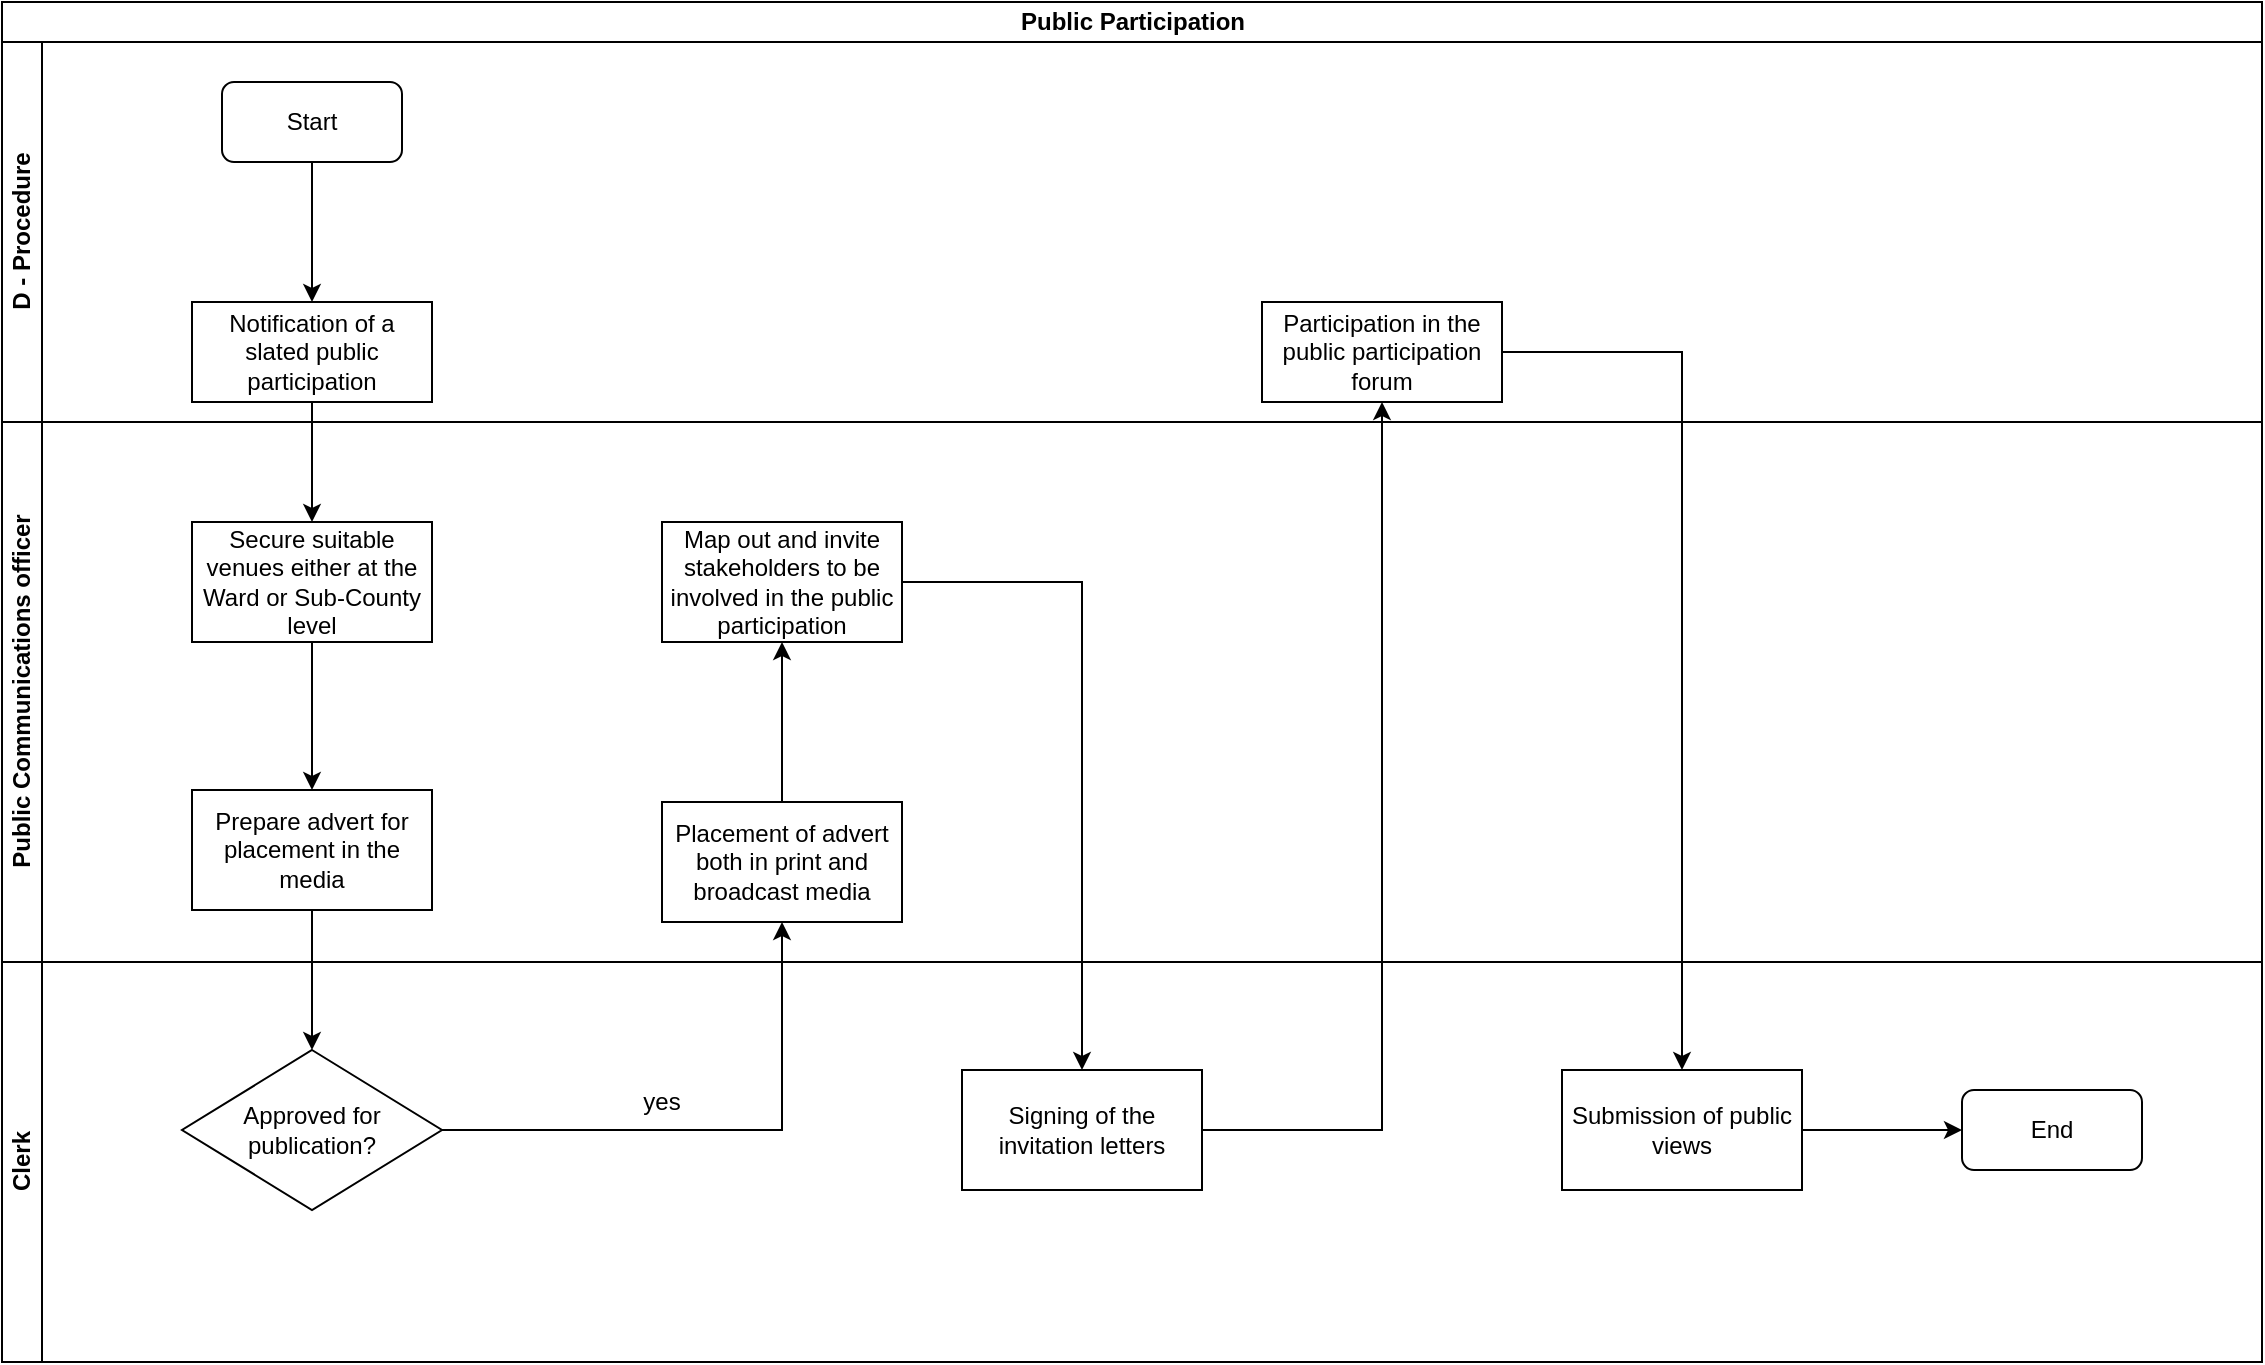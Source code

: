 <mxfile version="13.7.7" type="github">
  <diagram id="Yr2dDtMbarlw3TAMI4d1" name="Page-1">
    <mxGraphModel dx="910" dy="487" grid="1" gridSize="10" guides="1" tooltips="1" connect="1" arrows="1" fold="1" page="1" pageScale="1" pageWidth="1169" pageHeight="827" math="0" shadow="0">
      <root>
        <mxCell id="0" />
        <mxCell id="1" parent="0" />
        <mxCell id="EOaqUx-Wi2leV6GHiZhB-1" value="Public Participation" style="swimlane;html=1;childLayout=stackLayout;resizeParent=1;resizeParentMax=0;horizontal=1;startSize=20;horizontalStack=0;" vertex="1" parent="1">
          <mxGeometry x="20" y="20" width="1130" height="680" as="geometry" />
        </mxCell>
        <mxCell id="EOaqUx-Wi2leV6GHiZhB-2" value="D - Procedure" style="swimlane;html=1;startSize=20;horizontal=0;" vertex="1" parent="EOaqUx-Wi2leV6GHiZhB-1">
          <mxGeometry y="20" width="1130" height="190" as="geometry" />
        </mxCell>
        <mxCell id="EOaqUx-Wi2leV6GHiZhB-5" value="Start" style="rounded=1;whiteSpace=wrap;html=1;" vertex="1" parent="EOaqUx-Wi2leV6GHiZhB-2">
          <mxGeometry x="110" y="20" width="90" height="40" as="geometry" />
        </mxCell>
        <mxCell id="EOaqUx-Wi2leV6GHiZhB-22" value="Participation in the public participation forum" style="whiteSpace=wrap;html=1;rounded=0;" vertex="1" parent="EOaqUx-Wi2leV6GHiZhB-2">
          <mxGeometry x="630" y="130" width="120" height="50" as="geometry" />
        </mxCell>
        <mxCell id="EOaqUx-Wi2leV6GHiZhB-8" value="Notification of a slated public participation" style="rounded=0;whiteSpace=wrap;html=1;" vertex="1" parent="EOaqUx-Wi2leV6GHiZhB-2">
          <mxGeometry x="95" y="130" width="120" height="50" as="geometry" />
        </mxCell>
        <mxCell id="EOaqUx-Wi2leV6GHiZhB-7" value="" style="edgeStyle=orthogonalEdgeStyle;rounded=0;orthogonalLoop=1;jettySize=auto;html=1;entryX=0.5;entryY=0;entryDx=0;entryDy=0;" edge="1" parent="EOaqUx-Wi2leV6GHiZhB-2" source="EOaqUx-Wi2leV6GHiZhB-5" target="EOaqUx-Wi2leV6GHiZhB-8">
          <mxGeometry relative="1" as="geometry">
            <mxPoint x="155" y="130" as="targetPoint" />
          </mxGeometry>
        </mxCell>
        <mxCell id="EOaqUx-Wi2leV6GHiZhB-3" value="Public Communications officer" style="swimlane;html=1;startSize=20;horizontal=0;" vertex="1" parent="EOaqUx-Wi2leV6GHiZhB-1">
          <mxGeometry y="210" width="1130" height="270" as="geometry" />
        </mxCell>
        <mxCell id="EOaqUx-Wi2leV6GHiZhB-12" value="" style="edgeStyle=orthogonalEdgeStyle;rounded=0;orthogonalLoop=1;jettySize=auto;html=1;" edge="1" parent="EOaqUx-Wi2leV6GHiZhB-3" source="EOaqUx-Wi2leV6GHiZhB-9" target="EOaqUx-Wi2leV6GHiZhB-11">
          <mxGeometry relative="1" as="geometry" />
        </mxCell>
        <mxCell id="EOaqUx-Wi2leV6GHiZhB-9" value="Secure suitable venues either at the Ward or Sub-County level" style="whiteSpace=wrap;html=1;rounded=0;" vertex="1" parent="EOaqUx-Wi2leV6GHiZhB-3">
          <mxGeometry x="95" y="50" width="120" height="60" as="geometry" />
        </mxCell>
        <mxCell id="EOaqUx-Wi2leV6GHiZhB-11" value="Prepare advert for placement in the media" style="whiteSpace=wrap;html=1;rounded=0;" vertex="1" parent="EOaqUx-Wi2leV6GHiZhB-3">
          <mxGeometry x="95" y="184" width="120" height="60" as="geometry" />
        </mxCell>
        <mxCell id="EOaqUx-Wi2leV6GHiZhB-15" value="Placement of advert both in print and broadcast media" style="whiteSpace=wrap;html=1;rounded=0;" vertex="1" parent="EOaqUx-Wi2leV6GHiZhB-3">
          <mxGeometry x="330" y="190" width="120" height="60" as="geometry" />
        </mxCell>
        <mxCell id="EOaqUx-Wi2leV6GHiZhB-4" value="Clerk" style="swimlane;html=1;startSize=20;horizontal=0;" vertex="1" parent="EOaqUx-Wi2leV6GHiZhB-1">
          <mxGeometry y="480" width="1130" height="200" as="geometry" />
        </mxCell>
        <mxCell id="EOaqUx-Wi2leV6GHiZhB-17" value="yes" style="text;html=1;strokeColor=none;fillColor=none;align=center;verticalAlign=middle;whiteSpace=wrap;rounded=0;" vertex="1" parent="EOaqUx-Wi2leV6GHiZhB-4">
          <mxGeometry x="310" y="60" width="40" height="20" as="geometry" />
        </mxCell>
        <mxCell id="EOaqUx-Wi2leV6GHiZhB-28" value="End" style="rounded=1;whiteSpace=wrap;html=1;" vertex="1" parent="EOaqUx-Wi2leV6GHiZhB-4">
          <mxGeometry x="980" y="64" width="90" height="40" as="geometry" />
        </mxCell>
        <mxCell id="EOaqUx-Wi2leV6GHiZhB-13" value="Approved for publication?" style="rhombus;whiteSpace=wrap;html=1;rounded=0;" vertex="1" parent="EOaqUx-Wi2leV6GHiZhB-4">
          <mxGeometry x="90" y="44" width="130" height="80" as="geometry" />
        </mxCell>
        <mxCell id="EOaqUx-Wi2leV6GHiZhB-20" value="Signing of the invitation letters" style="whiteSpace=wrap;html=1;rounded=0;" vertex="1" parent="EOaqUx-Wi2leV6GHiZhB-4">
          <mxGeometry x="480" y="54" width="120" height="60" as="geometry" />
        </mxCell>
        <mxCell id="EOaqUx-Wi2leV6GHiZhB-24" value="Submission of public views" style="whiteSpace=wrap;html=1;rounded=0;" vertex="1" parent="EOaqUx-Wi2leV6GHiZhB-4">
          <mxGeometry x="780" y="54" width="120" height="60" as="geometry" />
        </mxCell>
        <mxCell id="EOaqUx-Wi2leV6GHiZhB-27" value="" style="edgeStyle=orthogonalEdgeStyle;rounded=0;orthogonalLoop=1;jettySize=auto;html=1;entryX=0;entryY=0.5;entryDx=0;entryDy=0;" edge="1" parent="EOaqUx-Wi2leV6GHiZhB-4" source="EOaqUx-Wi2leV6GHiZhB-24" target="EOaqUx-Wi2leV6GHiZhB-28">
          <mxGeometry relative="1" as="geometry">
            <mxPoint x="980" y="84" as="targetPoint" />
          </mxGeometry>
        </mxCell>
        <mxCell id="EOaqUx-Wi2leV6GHiZhB-10" value="" style="edgeStyle=orthogonalEdgeStyle;rounded=0;orthogonalLoop=1;jettySize=auto;html=1;" edge="1" parent="EOaqUx-Wi2leV6GHiZhB-1" source="EOaqUx-Wi2leV6GHiZhB-8" target="EOaqUx-Wi2leV6GHiZhB-9">
          <mxGeometry relative="1" as="geometry" />
        </mxCell>
        <mxCell id="EOaqUx-Wi2leV6GHiZhB-14" value="" style="edgeStyle=orthogonalEdgeStyle;rounded=0;orthogonalLoop=1;jettySize=auto;html=1;" edge="1" parent="EOaqUx-Wi2leV6GHiZhB-1" source="EOaqUx-Wi2leV6GHiZhB-11" target="EOaqUx-Wi2leV6GHiZhB-13">
          <mxGeometry relative="1" as="geometry" />
        </mxCell>
        <mxCell id="EOaqUx-Wi2leV6GHiZhB-16" value="" style="edgeStyle=orthogonalEdgeStyle;rounded=0;orthogonalLoop=1;jettySize=auto;html=1;" edge="1" parent="EOaqUx-Wi2leV6GHiZhB-1" source="EOaqUx-Wi2leV6GHiZhB-13" target="EOaqUx-Wi2leV6GHiZhB-15">
          <mxGeometry relative="1" as="geometry" />
        </mxCell>
        <mxCell id="EOaqUx-Wi2leV6GHiZhB-23" value="" style="edgeStyle=orthogonalEdgeStyle;rounded=0;orthogonalLoop=1;jettySize=auto;html=1;" edge="1" parent="EOaqUx-Wi2leV6GHiZhB-1" source="EOaqUx-Wi2leV6GHiZhB-20" target="EOaqUx-Wi2leV6GHiZhB-22">
          <mxGeometry relative="1" as="geometry" />
        </mxCell>
        <mxCell id="EOaqUx-Wi2leV6GHiZhB-25" value="" style="edgeStyle=orthogonalEdgeStyle;rounded=0;orthogonalLoop=1;jettySize=auto;html=1;" edge="1" parent="EOaqUx-Wi2leV6GHiZhB-1" source="EOaqUx-Wi2leV6GHiZhB-22" target="EOaqUx-Wi2leV6GHiZhB-24">
          <mxGeometry relative="1" as="geometry" />
        </mxCell>
        <mxCell id="EOaqUx-Wi2leV6GHiZhB-21" value="" style="edgeStyle=orthogonalEdgeStyle;rounded=0;orthogonalLoop=1;jettySize=auto;html=1;" edge="1" parent="1" source="EOaqUx-Wi2leV6GHiZhB-18" target="EOaqUx-Wi2leV6GHiZhB-20">
          <mxGeometry relative="1" as="geometry" />
        </mxCell>
        <mxCell id="EOaqUx-Wi2leV6GHiZhB-18" value="Map out and invite stakeholders to be involved in the public participation" style="whiteSpace=wrap;html=1;rounded=0;" vertex="1" parent="1">
          <mxGeometry x="350" y="280" width="120" height="60" as="geometry" />
        </mxCell>
        <mxCell id="EOaqUx-Wi2leV6GHiZhB-19" value="" style="edgeStyle=orthogonalEdgeStyle;rounded=0;orthogonalLoop=1;jettySize=auto;html=1;" edge="1" parent="1" source="EOaqUx-Wi2leV6GHiZhB-15" target="EOaqUx-Wi2leV6GHiZhB-18">
          <mxGeometry relative="1" as="geometry" />
        </mxCell>
      </root>
    </mxGraphModel>
  </diagram>
</mxfile>
